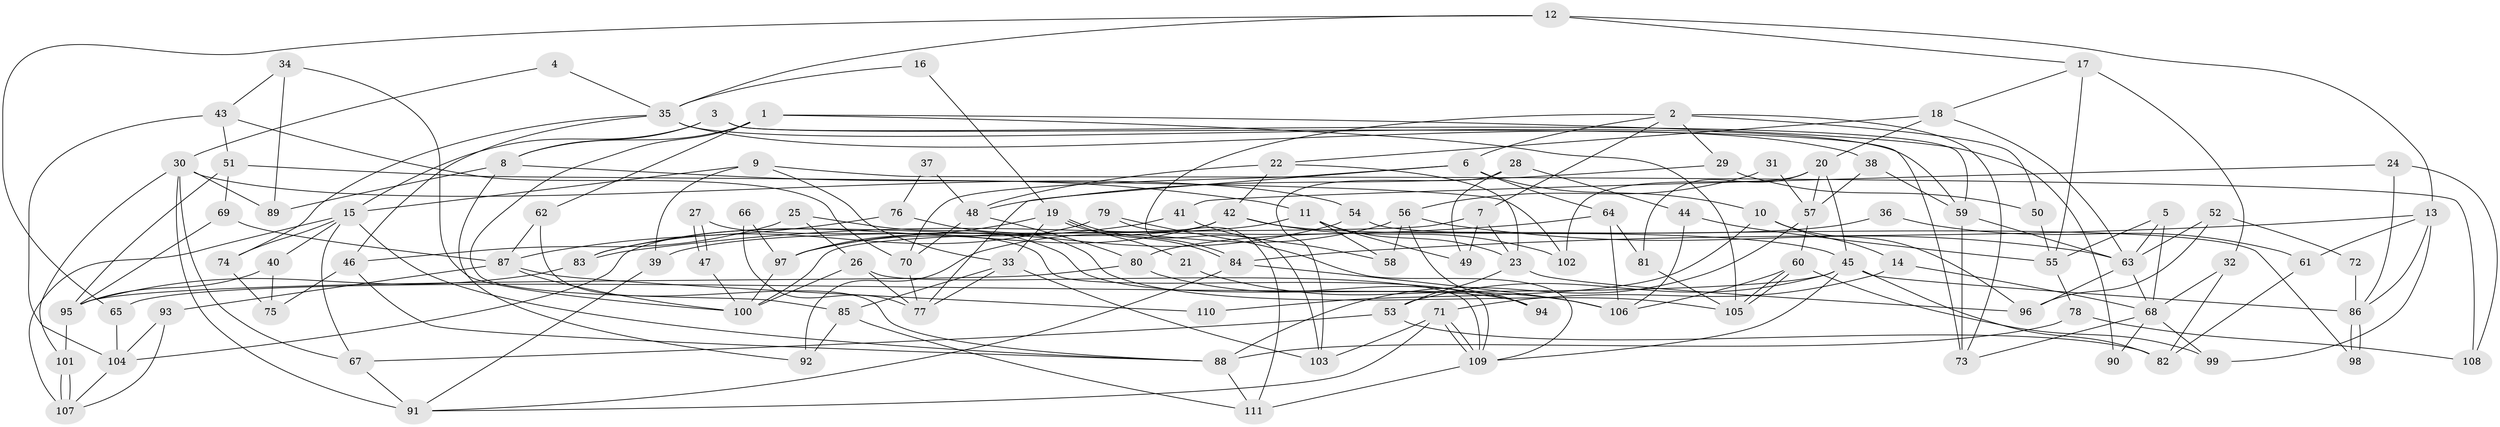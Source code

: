 // coarse degree distribution, {2: 0.12987012987012986, 4: 0.23376623376623376, 5: 0.23376623376623376, 8: 0.012987012987012988, 3: 0.2077922077922078, 7: 0.05194805194805195, 6: 0.1038961038961039, 11: 0.025974025974025976}
// Generated by graph-tools (version 1.1) at 2025/55/03/04/25 21:55:09]
// undirected, 111 vertices, 222 edges
graph export_dot {
graph [start="1"]
  node [color=gray90,style=filled];
  1;
  2;
  3;
  4;
  5;
  6;
  7;
  8;
  9;
  10;
  11;
  12;
  13;
  14;
  15;
  16;
  17;
  18;
  19;
  20;
  21;
  22;
  23;
  24;
  25;
  26;
  27;
  28;
  29;
  30;
  31;
  32;
  33;
  34;
  35;
  36;
  37;
  38;
  39;
  40;
  41;
  42;
  43;
  44;
  45;
  46;
  47;
  48;
  49;
  50;
  51;
  52;
  53;
  54;
  55;
  56;
  57;
  58;
  59;
  60;
  61;
  62;
  63;
  64;
  65;
  66;
  67;
  68;
  69;
  70;
  71;
  72;
  73;
  74;
  75;
  76;
  77;
  78;
  79;
  80;
  81;
  82;
  83;
  84;
  85;
  86;
  87;
  88;
  89;
  90;
  91;
  92;
  93;
  94;
  95;
  96;
  97;
  98;
  99;
  100;
  101;
  102;
  103;
  104;
  105;
  106;
  107;
  108;
  109;
  110;
  111;
  1 -- 8;
  1 -- 85;
  1 -- 62;
  1 -- 90;
  1 -- 105;
  2 -- 73;
  2 -- 103;
  2 -- 6;
  2 -- 7;
  2 -- 29;
  2 -- 50;
  3 -- 73;
  3 -- 15;
  3 -- 8;
  3 -- 59;
  4 -- 30;
  4 -- 35;
  5 -- 68;
  5 -- 63;
  5 -- 55;
  6 -- 77;
  6 -- 10;
  6 -- 64;
  6 -- 70;
  7 -- 49;
  7 -- 23;
  7 -- 100;
  8 -- 89;
  8 -- 11;
  8 -- 92;
  9 -- 33;
  9 -- 15;
  9 -- 39;
  9 -- 108;
  10 -- 14;
  10 -- 96;
  10 -- 110;
  11 -- 39;
  11 -- 23;
  11 -- 49;
  11 -- 58;
  12 -- 65;
  12 -- 13;
  12 -- 17;
  12 -- 35;
  13 -- 84;
  13 -- 86;
  13 -- 61;
  13 -- 99;
  14 -- 71;
  14 -- 68;
  15 -- 67;
  15 -- 74;
  15 -- 40;
  15 -- 88;
  15 -- 107;
  16 -- 35;
  16 -- 19;
  17 -- 18;
  17 -- 32;
  17 -- 55;
  18 -- 22;
  18 -- 20;
  18 -- 63;
  19 -- 97;
  19 -- 84;
  19 -- 84;
  19 -- 21;
  19 -- 33;
  20 -- 45;
  20 -- 57;
  20 -- 81;
  20 -- 102;
  21 -- 106;
  22 -- 42;
  22 -- 23;
  22 -- 48;
  23 -- 53;
  23 -- 96;
  24 -- 86;
  24 -- 108;
  24 -- 41;
  25 -- 26;
  25 -- 46;
  25 -- 94;
  26 -- 109;
  26 -- 77;
  26 -- 100;
  27 -- 109;
  27 -- 47;
  27 -- 47;
  28 -- 44;
  28 -- 103;
  28 -- 49;
  29 -- 50;
  29 -- 48;
  30 -- 91;
  30 -- 101;
  30 -- 54;
  30 -- 67;
  30 -- 89;
  31 -- 57;
  31 -- 56;
  32 -- 82;
  32 -- 68;
  33 -- 85;
  33 -- 77;
  33 -- 103;
  34 -- 43;
  34 -- 100;
  34 -- 89;
  35 -- 59;
  35 -- 38;
  35 -- 46;
  35 -- 74;
  36 -- 80;
  36 -- 61;
  37 -- 76;
  37 -- 48;
  38 -- 59;
  38 -- 57;
  39 -- 91;
  40 -- 95;
  40 -- 75;
  41 -- 83;
  41 -- 58;
  42 -- 102;
  42 -- 104;
  42 -- 45;
  42 -- 97;
  43 -- 70;
  43 -- 104;
  43 -- 51;
  44 -- 55;
  44 -- 106;
  45 -- 109;
  45 -- 53;
  45 -- 65;
  45 -- 82;
  45 -- 86;
  46 -- 88;
  46 -- 75;
  47 -- 100;
  48 -- 70;
  48 -- 80;
  50 -- 55;
  51 -- 69;
  51 -- 95;
  51 -- 102;
  52 -- 63;
  52 -- 96;
  52 -- 72;
  53 -- 67;
  53 -- 82;
  54 -- 97;
  54 -- 98;
  55 -- 78;
  56 -- 58;
  56 -- 63;
  56 -- 92;
  56 -- 94;
  57 -- 60;
  57 -- 88;
  59 -- 63;
  59 -- 73;
  60 -- 99;
  60 -- 105;
  60 -- 105;
  60 -- 106;
  61 -- 82;
  62 -- 88;
  62 -- 87;
  63 -- 96;
  63 -- 68;
  64 -- 81;
  64 -- 83;
  64 -- 106;
  65 -- 104;
  66 -- 97;
  66 -- 77;
  67 -- 91;
  68 -- 73;
  68 -- 90;
  68 -- 99;
  69 -- 87;
  69 -- 95;
  70 -- 77;
  71 -- 91;
  71 -- 109;
  71 -- 109;
  71 -- 103;
  72 -- 86;
  74 -- 75;
  76 -- 87;
  76 -- 105;
  78 -- 88;
  78 -- 108;
  79 -- 109;
  79 -- 83;
  79 -- 111;
  80 -- 94;
  80 -- 95;
  81 -- 105;
  83 -- 95;
  84 -- 106;
  84 -- 91;
  85 -- 92;
  85 -- 111;
  86 -- 98;
  86 -- 98;
  87 -- 100;
  87 -- 93;
  87 -- 110;
  88 -- 111;
  93 -- 107;
  93 -- 104;
  95 -- 101;
  97 -- 100;
  101 -- 107;
  101 -- 107;
  104 -- 107;
  109 -- 111;
}

